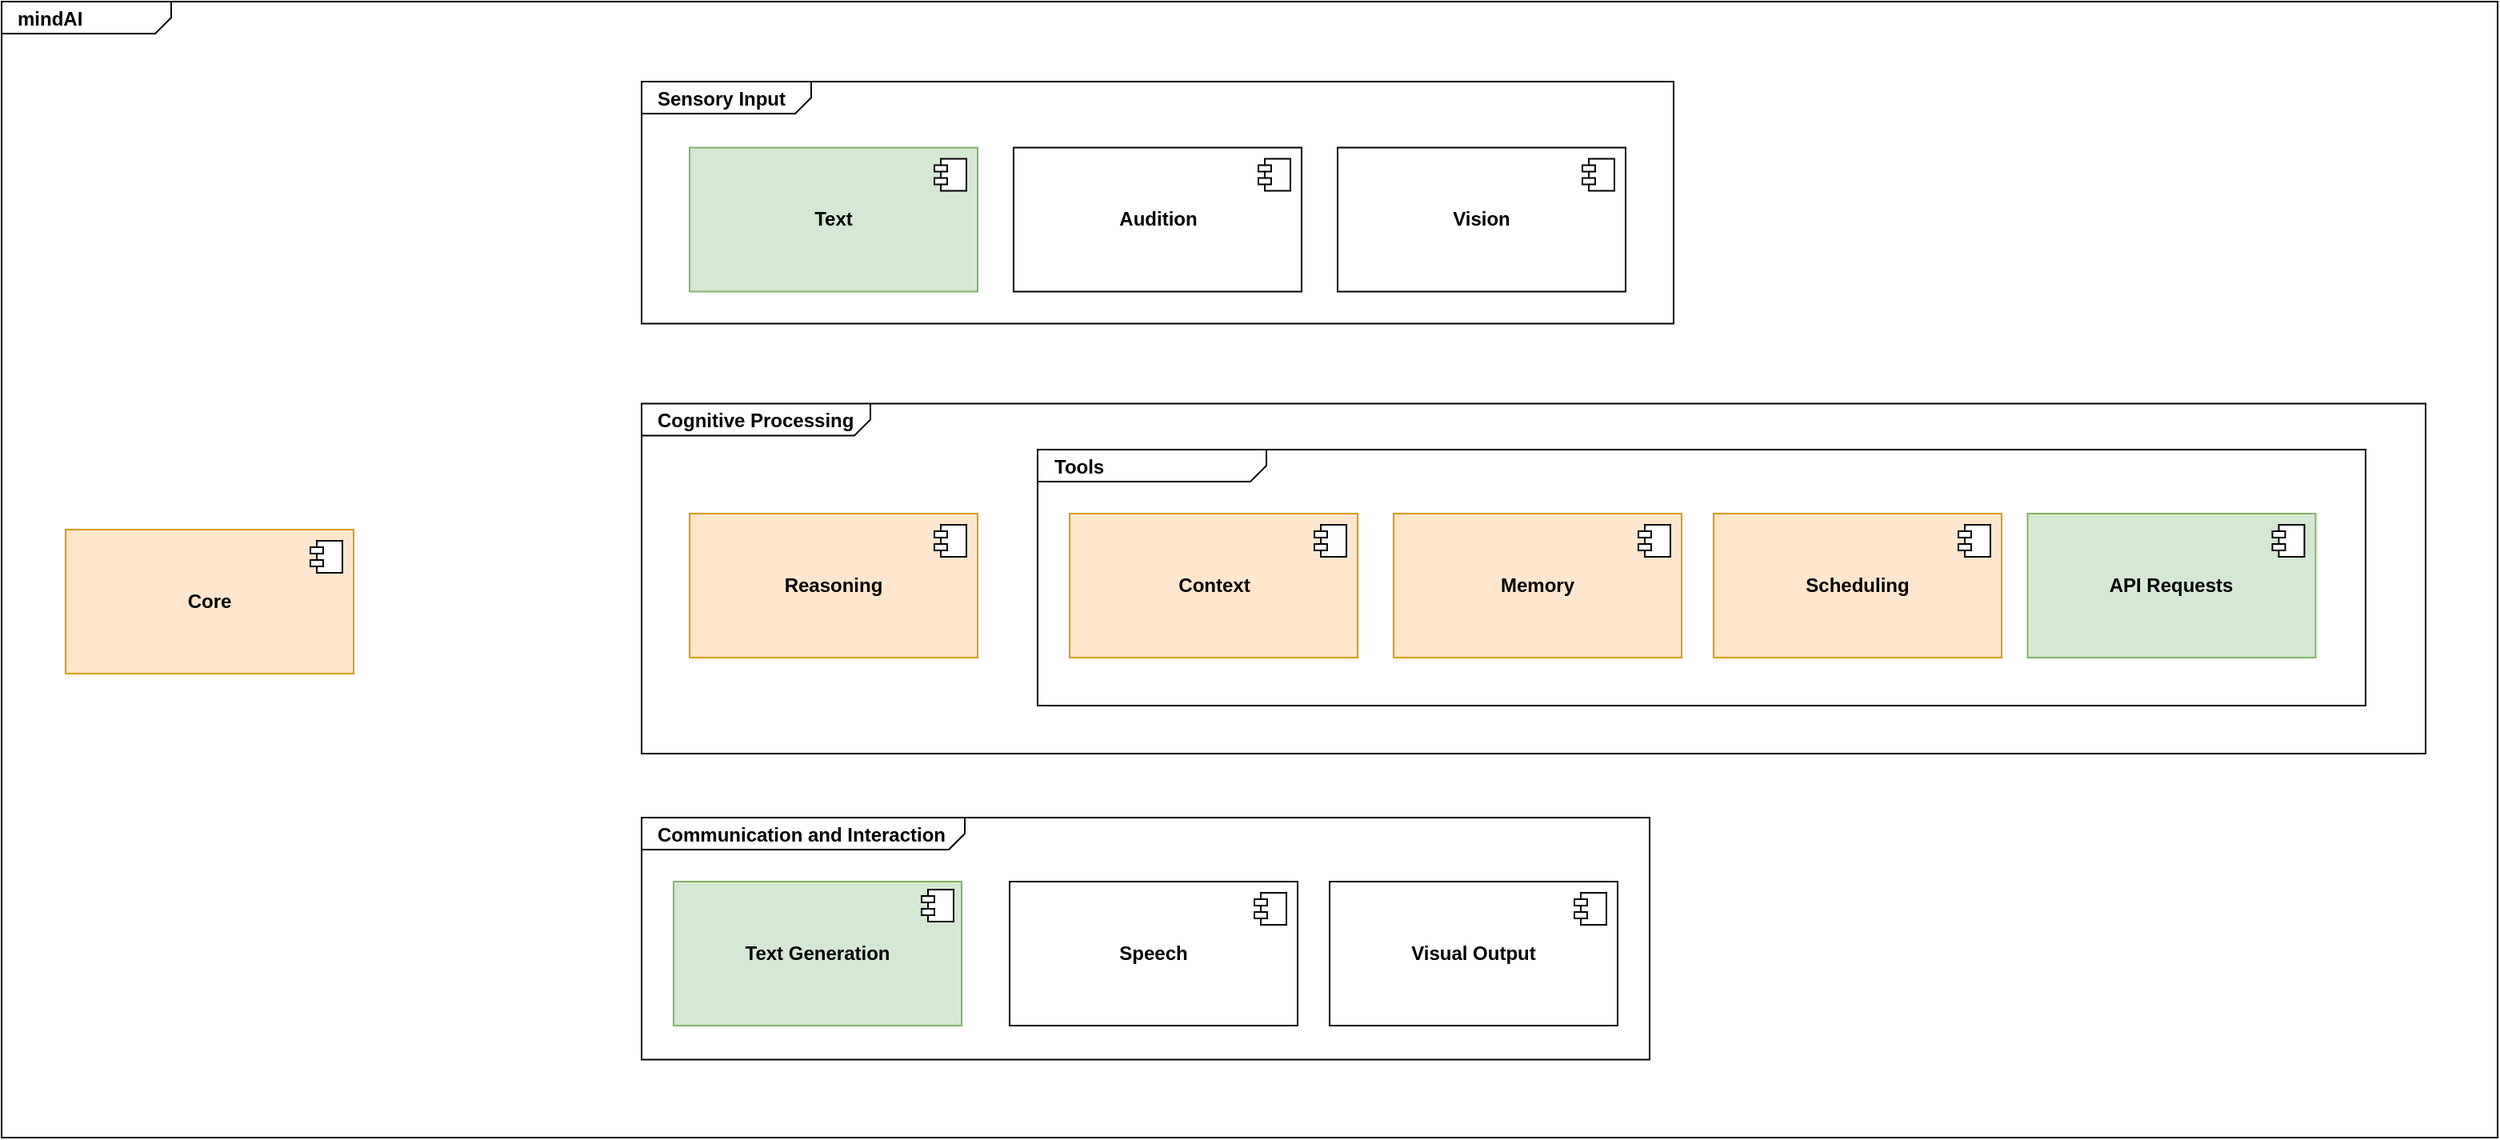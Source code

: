 <mxfile version="22.1.22" type="embed">
  <diagram id="w-KbkKkKTUAtWDhybSNr" name="Page-1">
    <mxGraphModel dx="1466" dy="1082" grid="1" gridSize="10" guides="1" tooltips="1" connect="1" arrows="1" fold="1" page="1" pageScale="1" pageWidth="850" pageHeight="1100" math="0" shadow="0">
      <root>
        <mxCell id="0" />
        <mxCell id="1" parent="0" />
        <mxCell id="43" value="&lt;p style=&quot;margin:0px;margin-top:4px;margin-left:10px;text-align:left;&quot;&gt;&lt;b&gt;mindAI&lt;/b&gt;&lt;/p&gt;" style="html=1;shape=mxgraph.sysml.package;html=1;overflow=fill;whiteSpace=wrap;labelX=106;" vertex="1" parent="1">
          <mxGeometry x="880" y="160" width="1560" height="710" as="geometry" />
        </mxCell>
        <mxCell id="31" value="&lt;p style=&quot;margin:0px;margin-top:4px;margin-left:10px;text-align:left;&quot;&gt;&lt;b&gt;Cognitive Processing&lt;/b&gt;&lt;/p&gt;" style="html=1;shape=mxgraph.sysml.package;html=1;overflow=fill;whiteSpace=wrap;labelX=143;" parent="1" vertex="1">
          <mxGeometry x="1280" y="411.25" width="1115" height="218.75" as="geometry" />
        </mxCell>
        <mxCell id="34" value="&lt;p style=&quot;margin:0px;margin-top:4px;margin-left:10px;text-align:left;&quot;&gt;&lt;b&gt;Communication and Interaction&lt;/b&gt;&lt;/p&gt;" style="html=1;shape=mxgraph.sysml.package;html=1;overflow=fill;whiteSpace=wrap;labelX=202;" parent="1" vertex="1">
          <mxGeometry x="1280" y="670" width="630" height="151.25" as="geometry" />
        </mxCell>
        <mxCell id="23" value="&lt;p style=&quot;margin:0px;margin-top:4px;margin-left:10px;text-align:left;&quot;&gt;&lt;b&gt;Sensory Input&lt;/b&gt;&lt;/p&gt;" style="html=1;shape=mxgraph.sysml.package;html=1;overflow=fill;whiteSpace=wrap;labelX=106;" parent="1" vertex="1">
          <mxGeometry x="1280" y="210" width="645" height="151.25" as="geometry" />
        </mxCell>
        <mxCell id="2" value="&lt;b&gt;Speech&lt;/b&gt;" style="html=1;dropTarget=0;whiteSpace=wrap;" parent="1" vertex="1">
          <mxGeometry x="1510" y="710" width="180" height="90" as="geometry" />
        </mxCell>
        <mxCell id="3" value="" style="shape=module;jettyWidth=8;jettyHeight=4;" parent="2" vertex="1">
          <mxGeometry x="1" width="20" height="20" relative="1" as="geometry">
            <mxPoint x="-27" y="7" as="offset" />
          </mxGeometry>
        </mxCell>
        <mxCell id="4" value="&lt;b&gt;Vision&lt;/b&gt;" style="html=1;dropTarget=0;whiteSpace=wrap;" parent="1" vertex="1">
          <mxGeometry x="1715" y="251.25" width="180" height="90" as="geometry" />
        </mxCell>
        <mxCell id="5" value="" style="shape=module;jettyWidth=8;jettyHeight=4;" parent="4" vertex="1">
          <mxGeometry x="1" width="20" height="20" relative="1" as="geometry">
            <mxPoint x="-27" y="7" as="offset" />
          </mxGeometry>
        </mxCell>
        <mxCell id="6" value="&lt;b&gt;Text&lt;br&gt;&lt;/b&gt;" style="html=1;dropTarget=0;whiteSpace=wrap;fillColor=#d5e8d4;strokeColor=#82b366;" parent="1" vertex="1">
          <mxGeometry x="1310" y="251.25" width="180" height="90" as="geometry" />
        </mxCell>
        <mxCell id="7" value="" style="shape=module;jettyWidth=8;jettyHeight=4;" parent="6" vertex="1">
          <mxGeometry x="1" width="20" height="20" relative="1" as="geometry">
            <mxPoint x="-27" y="7" as="offset" />
          </mxGeometry>
        </mxCell>
        <mxCell id="8" value="&lt;b&gt;Core&lt;br&gt;&lt;/b&gt;" style="html=1;dropTarget=0;whiteSpace=wrap;fillColor=#ffe6cc;strokeColor=#d79b00;" parent="1" vertex="1">
          <mxGeometry x="920" y="490" width="180" height="90" as="geometry" />
        </mxCell>
        <mxCell id="9" value="" style="shape=module;jettyWidth=8;jettyHeight=4;" parent="8" vertex="1">
          <mxGeometry x="1" width="20" height="20" relative="1" as="geometry">
            <mxPoint x="-27" y="7" as="offset" />
          </mxGeometry>
        </mxCell>
        <mxCell id="10" value="&lt;b&gt;Reasoning&lt;br&gt;&lt;/b&gt;" style="html=1;dropTarget=0;whiteSpace=wrap;fillColor=#ffe6cc;strokeColor=#d79b00;" parent="1" vertex="1">
          <mxGeometry x="1310" y="480" width="180" height="90" as="geometry" />
        </mxCell>
        <mxCell id="11" value="" style="shape=module;jettyWidth=8;jettyHeight=4;" parent="10" vertex="1">
          <mxGeometry x="1" width="20" height="20" relative="1" as="geometry">
            <mxPoint x="-27" y="7" as="offset" />
          </mxGeometry>
        </mxCell>
        <mxCell id="12" value="&lt;b&gt;Audition&lt;/b&gt;" style="html=1;dropTarget=0;whiteSpace=wrap;" parent="1" vertex="1">
          <mxGeometry x="1512.5" y="251.25" width="180" height="90" as="geometry" />
        </mxCell>
        <mxCell id="13" value="" style="shape=module;jettyWidth=8;jettyHeight=4;" parent="12" vertex="1">
          <mxGeometry x="1" width="20" height="20" relative="1" as="geometry">
            <mxPoint x="-27" y="7" as="offset" />
          </mxGeometry>
        </mxCell>
        <mxCell id="45" value="&lt;p style=&quot;margin:0px;margin-top:4px;margin-left:10px;text-align:left;&quot;&gt;&lt;b&gt;Tools&lt;/b&gt;&lt;/p&gt;" style="html=1;shape=mxgraph.sysml.package;html=1;overflow=fill;whiteSpace=wrap;labelX=143;" vertex="1" parent="1">
          <mxGeometry x="1527.5" y="440" width="830" height="160" as="geometry" />
        </mxCell>
        <mxCell id="14" value="&lt;b&gt;Memory&lt;br&gt;&lt;/b&gt;" style="html=1;dropTarget=0;whiteSpace=wrap;fillColor=#ffe6cc;strokeColor=#d79b00;" parent="1" vertex="1">
          <mxGeometry x="1750" y="480" width="180" height="90" as="geometry" />
        </mxCell>
        <mxCell id="15" value="" style="shape=module;jettyWidth=8;jettyHeight=4;" parent="14" vertex="1">
          <mxGeometry x="1" width="20" height="20" relative="1" as="geometry">
            <mxPoint x="-27" y="7" as="offset" />
          </mxGeometry>
        </mxCell>
        <mxCell id="16" value="&lt;b&gt;API Requests&lt;/b&gt;" style="html=1;dropTarget=0;whiteSpace=wrap;fillColor=#d5e8d4;strokeColor=#82b366;" parent="1" vertex="1">
          <mxGeometry x="2146.25" y="480" width="180" height="90" as="geometry" />
        </mxCell>
        <mxCell id="17" value="" style="shape=module;jettyWidth=8;jettyHeight=4;" parent="16" vertex="1">
          <mxGeometry x="1" width="20" height="20" relative="1" as="geometry">
            <mxPoint x="-27" y="7" as="offset" />
          </mxGeometry>
        </mxCell>
        <mxCell id="35" value="&lt;b&gt;Visual Output&lt;br&gt;&lt;/b&gt;" style="html=1;dropTarget=0;whiteSpace=wrap;" parent="1" vertex="1">
          <mxGeometry x="1710" y="710" width="180" height="90" as="geometry" />
        </mxCell>
        <mxCell id="36" value="" style="shape=module;jettyWidth=8;jettyHeight=4;" parent="35" vertex="1">
          <mxGeometry x="1" width="20" height="20" relative="1" as="geometry">
            <mxPoint x="-27" y="7" as="offset" />
          </mxGeometry>
        </mxCell>
        <mxCell id="37" value="&lt;b&gt;Text Generation&lt;br&gt;&lt;/b&gt;" style="html=1;dropTarget=0;whiteSpace=wrap;fillColor=#d5e8d4;strokeColor=#82b366;" parent="1" vertex="1">
          <mxGeometry x="1300" y="710" width="180" height="90" as="geometry" />
        </mxCell>
        <mxCell id="38" value="" style="shape=module;jettyWidth=8;jettyHeight=4;" parent="37" vertex="1">
          <mxGeometry x="1" width="20" height="20" relative="1" as="geometry">
            <mxPoint x="-25" y="5" as="offset" />
          </mxGeometry>
        </mxCell>
        <mxCell id="39" value="&lt;b&gt;Context&lt;br&gt;&lt;/b&gt;" style="html=1;dropTarget=0;whiteSpace=wrap;fillColor=#ffe6cc;strokeColor=#d79b00;" parent="1" vertex="1">
          <mxGeometry x="1547.5" y="480" width="180" height="90" as="geometry" />
        </mxCell>
        <mxCell id="40" value="" style="shape=module;jettyWidth=8;jettyHeight=4;" parent="39" vertex="1">
          <mxGeometry x="1" width="20" height="20" relative="1" as="geometry">
            <mxPoint x="-27" y="7" as="offset" />
          </mxGeometry>
        </mxCell>
        <mxCell id="41" value="&lt;b&gt;Scheduling&lt;br&gt;&lt;/b&gt;" style="html=1;dropTarget=0;whiteSpace=wrap;fillColor=#ffe6cc;strokeColor=#d79b00;" parent="1" vertex="1">
          <mxGeometry x="1950" y="480" width="180" height="90" as="geometry" />
        </mxCell>
        <mxCell id="42" value="" style="shape=module;jettyWidth=8;jettyHeight=4;" parent="41" vertex="1">
          <mxGeometry x="1" width="20" height="20" relative="1" as="geometry">
            <mxPoint x="-27" y="7" as="offset" />
          </mxGeometry>
        </mxCell>
      </root>
    </mxGraphModel>
  </diagram>
</mxfile>
